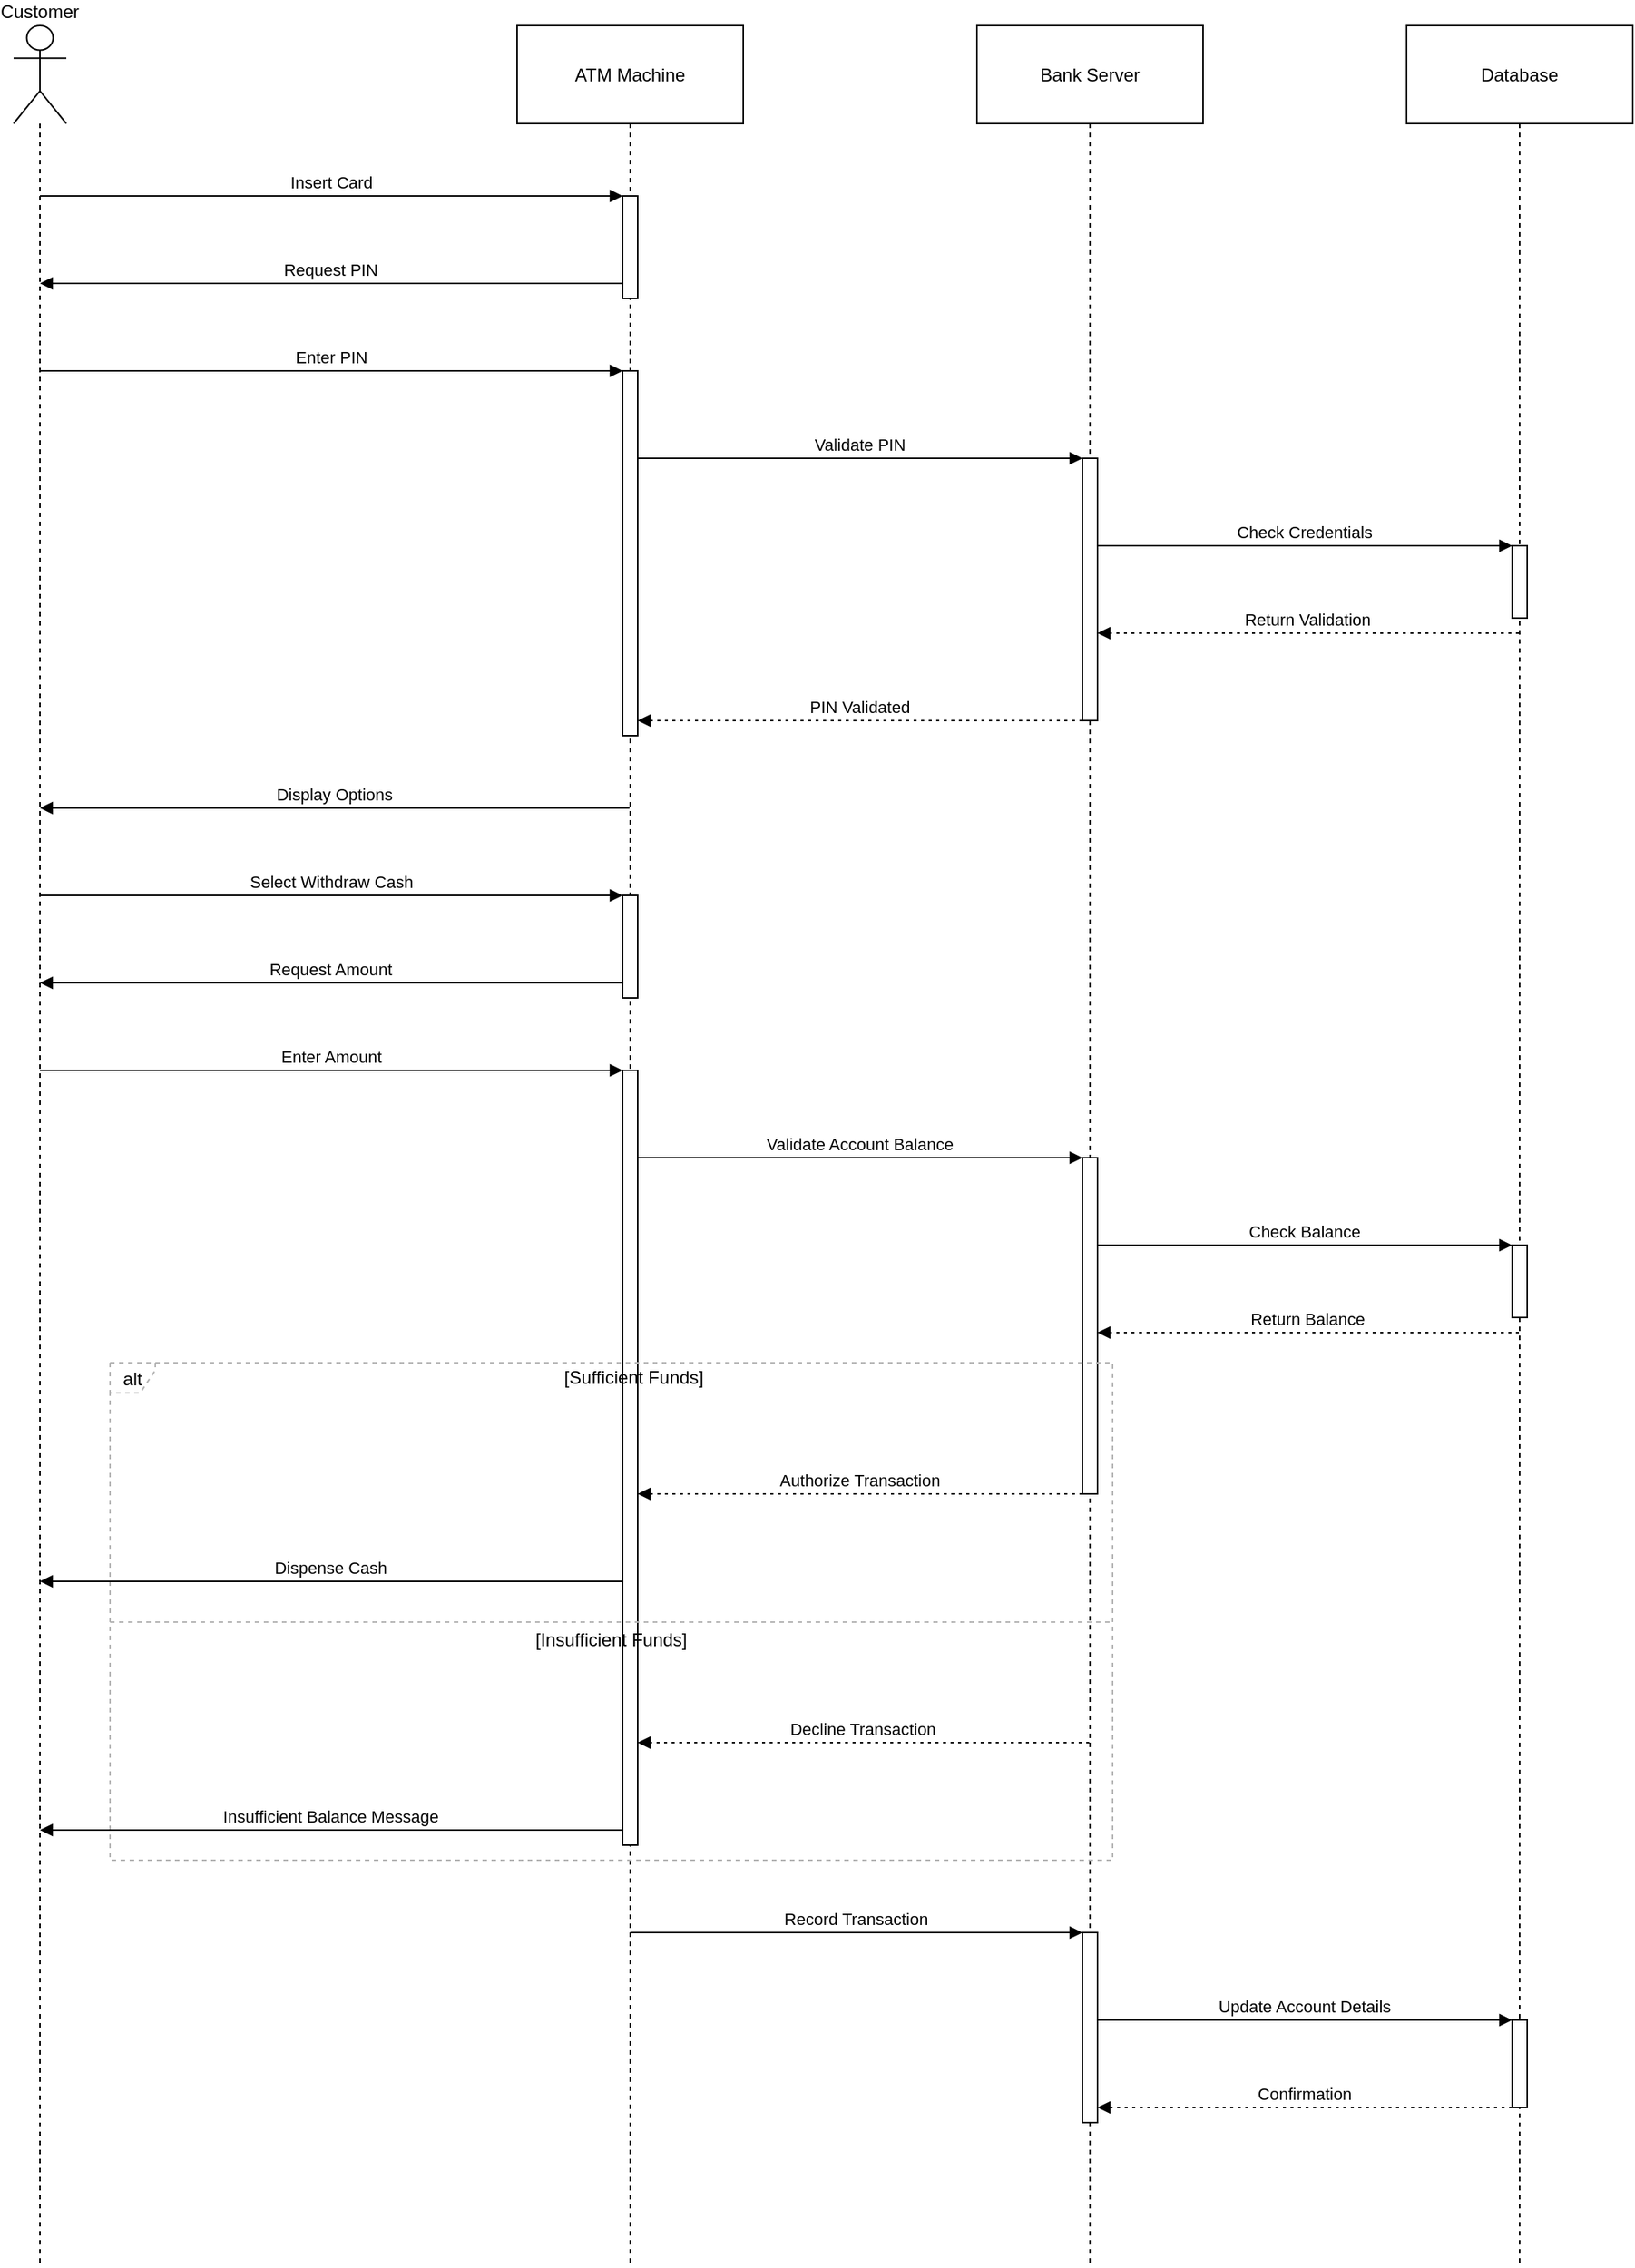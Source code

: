 <mxfile version="25.0.3">
  <diagram name="Page-1" id="3ZSRl6ZBNIHc8hk3Be3y">
    <mxGraphModel dx="1867" dy="790" grid="1" gridSize="10" guides="1" tooltips="1" connect="1" arrows="1" fold="1" page="1" pageScale="1" pageWidth="827" pageHeight="1169" math="0" shadow="0">
      <root>
        <mxCell id="0" />
        <mxCell id="1" parent="0" />
        <mxCell id="AOWUB5WZIOXTorrCiiHy-1" value="Customer" style="shape=umlLifeline;perimeter=lifelinePerimeter;whiteSpace=wrap;container=1;dropTarget=0;collapsible=0;recursiveResize=0;outlineConnect=0;portConstraint=eastwest;newEdgeStyle={&quot;edgeStyle&quot;:&quot;elbowEdgeStyle&quot;,&quot;elbow&quot;:&quot;vertical&quot;,&quot;curved&quot;:0,&quot;rounded&quot;:0};participant=umlActor;verticalAlign=bottom;labelPosition=center;verticalLabelPosition=top;align=center;size=65;" vertex="1" parent="1">
          <mxGeometry x="20" y="20" width="35" height="1486" as="geometry" />
        </mxCell>
        <mxCell id="AOWUB5WZIOXTorrCiiHy-2" value="ATM Machine" style="shape=umlLifeline;perimeter=lifelinePerimeter;whiteSpace=wrap;container=1;dropTarget=0;collapsible=0;recursiveResize=0;outlineConnect=0;portConstraint=eastwest;newEdgeStyle={&quot;edgeStyle&quot;:&quot;elbowEdgeStyle&quot;,&quot;elbow&quot;:&quot;vertical&quot;,&quot;curved&quot;:0,&quot;rounded&quot;:0};size=65;" vertex="1" parent="1">
          <mxGeometry x="354" y="20" width="150" height="1486" as="geometry" />
        </mxCell>
        <mxCell id="AOWUB5WZIOXTorrCiiHy-3" value="" style="points=[];perimeter=orthogonalPerimeter;outlineConnect=0;targetShapes=umlLifeline;portConstraint=eastwest;newEdgeStyle={&quot;edgeStyle&quot;:&quot;elbowEdgeStyle&quot;,&quot;elbow&quot;:&quot;vertical&quot;,&quot;curved&quot;:0,&quot;rounded&quot;:0}" vertex="1" parent="AOWUB5WZIOXTorrCiiHy-2">
          <mxGeometry x="70" y="113" width="10" height="68" as="geometry" />
        </mxCell>
        <mxCell id="AOWUB5WZIOXTorrCiiHy-4" value="" style="points=[];perimeter=orthogonalPerimeter;outlineConnect=0;targetShapes=umlLifeline;portConstraint=eastwest;newEdgeStyle={&quot;edgeStyle&quot;:&quot;elbowEdgeStyle&quot;,&quot;elbow&quot;:&quot;vertical&quot;,&quot;curved&quot;:0,&quot;rounded&quot;:0}" vertex="1" parent="AOWUB5WZIOXTorrCiiHy-2">
          <mxGeometry x="70" y="229" width="10" height="242" as="geometry" />
        </mxCell>
        <mxCell id="AOWUB5WZIOXTorrCiiHy-5" value="" style="points=[];perimeter=orthogonalPerimeter;outlineConnect=0;targetShapes=umlLifeline;portConstraint=eastwest;newEdgeStyle={&quot;edgeStyle&quot;:&quot;elbowEdgeStyle&quot;,&quot;elbow&quot;:&quot;vertical&quot;,&quot;curved&quot;:0,&quot;rounded&quot;:0}" vertex="1" parent="AOWUB5WZIOXTorrCiiHy-2">
          <mxGeometry x="70" y="519" width="10" as="geometry" />
        </mxCell>
        <mxCell id="AOWUB5WZIOXTorrCiiHy-6" value="" style="points=[];perimeter=orthogonalPerimeter;outlineConnect=0;targetShapes=umlLifeline;portConstraint=eastwest;newEdgeStyle={&quot;edgeStyle&quot;:&quot;elbowEdgeStyle&quot;,&quot;elbow&quot;:&quot;vertical&quot;,&quot;curved&quot;:0,&quot;rounded&quot;:0}" vertex="1" parent="AOWUB5WZIOXTorrCiiHy-2">
          <mxGeometry x="70" y="577" width="10" height="68" as="geometry" />
        </mxCell>
        <mxCell id="AOWUB5WZIOXTorrCiiHy-7" value="" style="points=[];perimeter=orthogonalPerimeter;outlineConnect=0;targetShapes=umlLifeline;portConstraint=eastwest;newEdgeStyle={&quot;edgeStyle&quot;:&quot;elbowEdgeStyle&quot;,&quot;elbow&quot;:&quot;vertical&quot;,&quot;curved&quot;:0,&quot;rounded&quot;:0}" vertex="1" parent="AOWUB5WZIOXTorrCiiHy-2">
          <mxGeometry x="70" y="693" width="10" height="514" as="geometry" />
        </mxCell>
        <mxCell id="AOWUB5WZIOXTorrCiiHy-8" value="" style="points=[];perimeter=orthogonalPerimeter;outlineConnect=0;targetShapes=umlLifeline;portConstraint=eastwest;newEdgeStyle={&quot;edgeStyle&quot;:&quot;elbowEdgeStyle&quot;,&quot;elbow&quot;:&quot;vertical&quot;,&quot;curved&quot;:0,&quot;rounded&quot;:0}" vertex="1" parent="AOWUB5WZIOXTorrCiiHy-2">
          <mxGeometry x="75" y="1032" width="10" as="geometry" />
        </mxCell>
        <mxCell id="AOWUB5WZIOXTorrCiiHy-9" value="Bank Server" style="shape=umlLifeline;perimeter=lifelinePerimeter;whiteSpace=wrap;container=1;dropTarget=0;collapsible=0;recursiveResize=0;outlineConnect=0;portConstraint=eastwest;newEdgeStyle={&quot;edgeStyle&quot;:&quot;elbowEdgeStyle&quot;,&quot;elbow&quot;:&quot;vertical&quot;,&quot;curved&quot;:0,&quot;rounded&quot;:0};size=65;" vertex="1" parent="1">
          <mxGeometry x="659" y="20" width="150" height="1486" as="geometry" />
        </mxCell>
        <mxCell id="AOWUB5WZIOXTorrCiiHy-10" value="" style="points=[];perimeter=orthogonalPerimeter;outlineConnect=0;targetShapes=umlLifeline;portConstraint=eastwest;newEdgeStyle={&quot;edgeStyle&quot;:&quot;elbowEdgeStyle&quot;,&quot;elbow&quot;:&quot;vertical&quot;,&quot;curved&quot;:0,&quot;rounded&quot;:0}" vertex="1" parent="AOWUB5WZIOXTorrCiiHy-9">
          <mxGeometry x="70" y="287" width="10" height="174" as="geometry" />
        </mxCell>
        <mxCell id="AOWUB5WZIOXTorrCiiHy-11" value="" style="points=[];perimeter=orthogonalPerimeter;outlineConnect=0;targetShapes=umlLifeline;portConstraint=eastwest;newEdgeStyle={&quot;edgeStyle&quot;:&quot;elbowEdgeStyle&quot;,&quot;elbow&quot;:&quot;vertical&quot;,&quot;curved&quot;:0,&quot;rounded&quot;:0}" vertex="1" parent="AOWUB5WZIOXTorrCiiHy-9">
          <mxGeometry x="70" y="751" width="10" height="223" as="geometry" />
        </mxCell>
        <mxCell id="AOWUB5WZIOXTorrCiiHy-12" value="" style="points=[];perimeter=orthogonalPerimeter;outlineConnect=0;targetShapes=umlLifeline;portConstraint=eastwest;newEdgeStyle={&quot;edgeStyle&quot;:&quot;elbowEdgeStyle&quot;,&quot;elbow&quot;:&quot;vertical&quot;,&quot;curved&quot;:0,&quot;rounded&quot;:0}" vertex="1" parent="AOWUB5WZIOXTorrCiiHy-9">
          <mxGeometry x="70" y="1265" width="10" height="126" as="geometry" />
        </mxCell>
        <mxCell id="AOWUB5WZIOXTorrCiiHy-13" value="Database" style="shape=umlLifeline;perimeter=lifelinePerimeter;whiteSpace=wrap;container=1;dropTarget=0;collapsible=0;recursiveResize=0;outlineConnect=0;portConstraint=eastwest;newEdgeStyle={&quot;edgeStyle&quot;:&quot;elbowEdgeStyle&quot;,&quot;elbow&quot;:&quot;vertical&quot;,&quot;curved&quot;:0,&quot;rounded&quot;:0};size=65;" vertex="1" parent="1">
          <mxGeometry x="944" y="20" width="150" height="1486" as="geometry" />
        </mxCell>
        <mxCell id="AOWUB5WZIOXTorrCiiHy-14" value="" style="points=[];perimeter=orthogonalPerimeter;outlineConnect=0;targetShapes=umlLifeline;portConstraint=eastwest;newEdgeStyle={&quot;edgeStyle&quot;:&quot;elbowEdgeStyle&quot;,&quot;elbow&quot;:&quot;vertical&quot;,&quot;curved&quot;:0,&quot;rounded&quot;:0}" vertex="1" parent="AOWUB5WZIOXTorrCiiHy-13">
          <mxGeometry x="70" y="345" width="10" height="48" as="geometry" />
        </mxCell>
        <mxCell id="AOWUB5WZIOXTorrCiiHy-15" value="" style="points=[];perimeter=orthogonalPerimeter;outlineConnect=0;targetShapes=umlLifeline;portConstraint=eastwest;newEdgeStyle={&quot;edgeStyle&quot;:&quot;elbowEdgeStyle&quot;,&quot;elbow&quot;:&quot;vertical&quot;,&quot;curved&quot;:0,&quot;rounded&quot;:0}" vertex="1" parent="AOWUB5WZIOXTorrCiiHy-13">
          <mxGeometry x="70" y="809" width="10" height="48" as="geometry" />
        </mxCell>
        <mxCell id="AOWUB5WZIOXTorrCiiHy-16" value="" style="points=[];perimeter=orthogonalPerimeter;outlineConnect=0;targetShapes=umlLifeline;portConstraint=eastwest;newEdgeStyle={&quot;edgeStyle&quot;:&quot;elbowEdgeStyle&quot;,&quot;elbow&quot;:&quot;vertical&quot;,&quot;curved&quot;:0,&quot;rounded&quot;:0}" vertex="1" parent="AOWUB5WZIOXTorrCiiHy-13">
          <mxGeometry x="70" y="1323" width="10" height="58" as="geometry" />
        </mxCell>
        <mxCell id="AOWUB5WZIOXTorrCiiHy-17" value="alt" style="shape=umlFrame;dashed=1;pointerEvents=0;dropTarget=0;strokeColor=#B3B3B3;height=20;width=30" vertex="1" parent="1">
          <mxGeometry x="84" y="907" width="665" height="330" as="geometry" />
        </mxCell>
        <mxCell id="AOWUB5WZIOXTorrCiiHy-18" value="[Sufficient Funds]" style="text;strokeColor=none;fillColor=none;align=center;verticalAlign=middle;whiteSpace=wrap;" vertex="1" parent="AOWUB5WZIOXTorrCiiHy-17">
          <mxGeometry x="30" width="635" height="20" as="geometry" />
        </mxCell>
        <mxCell id="AOWUB5WZIOXTorrCiiHy-19" value="[Insufficient Funds]" style="shape=line;dashed=1;whiteSpace=wrap;verticalAlign=top;labelPosition=center;verticalLabelPosition=middle;align=center;strokeColor=#B3B3B3;" vertex="1" parent="AOWUB5WZIOXTorrCiiHy-17">
          <mxGeometry y="170" width="665" height="4" as="geometry" />
        </mxCell>
        <mxCell id="AOWUB5WZIOXTorrCiiHy-20" value="Insert Card" style="verticalAlign=bottom;edgeStyle=elbowEdgeStyle;elbow=vertical;curved=0;rounded=0;endArrow=block;" edge="1" parent="1" source="AOWUB5WZIOXTorrCiiHy-1" target="AOWUB5WZIOXTorrCiiHy-3">
          <mxGeometry relative="1" as="geometry">
            <Array as="points">
              <mxPoint x="271" y="133" />
            </Array>
          </mxGeometry>
        </mxCell>
        <mxCell id="AOWUB5WZIOXTorrCiiHy-21" value="Request PIN" style="verticalAlign=bottom;edgeStyle=elbowEdgeStyle;elbow=vertical;curved=0;rounded=0;endArrow=block;" edge="1" parent="1" source="AOWUB5WZIOXTorrCiiHy-3" target="AOWUB5WZIOXTorrCiiHy-1">
          <mxGeometry relative="1" as="geometry">
            <Array as="points">
              <mxPoint x="272" y="191" />
            </Array>
          </mxGeometry>
        </mxCell>
        <mxCell id="AOWUB5WZIOXTorrCiiHy-22" value="Enter PIN" style="verticalAlign=bottom;edgeStyle=elbowEdgeStyle;elbow=vertical;curved=0;rounded=0;endArrow=block;" edge="1" parent="1" source="AOWUB5WZIOXTorrCiiHy-1" target="AOWUB5WZIOXTorrCiiHy-4">
          <mxGeometry relative="1" as="geometry">
            <Array as="points">
              <mxPoint x="271" y="249" />
            </Array>
          </mxGeometry>
        </mxCell>
        <mxCell id="AOWUB5WZIOXTorrCiiHy-23" value="Validate PIN" style="verticalAlign=bottom;edgeStyle=elbowEdgeStyle;elbow=vertical;curved=0;rounded=0;endArrow=block;" edge="1" parent="1" source="AOWUB5WZIOXTorrCiiHy-4" target="AOWUB5WZIOXTorrCiiHy-10">
          <mxGeometry relative="1" as="geometry">
            <Array as="points">
              <mxPoint x="592" y="307" />
            </Array>
          </mxGeometry>
        </mxCell>
        <mxCell id="AOWUB5WZIOXTorrCiiHy-24" value="Check Credentials" style="verticalAlign=bottom;edgeStyle=elbowEdgeStyle;elbow=vertical;curved=0;rounded=0;endArrow=block;" edge="1" parent="1" source="AOWUB5WZIOXTorrCiiHy-10" target="AOWUB5WZIOXTorrCiiHy-14">
          <mxGeometry relative="1" as="geometry">
            <Array as="points">
              <mxPoint x="887" y="365" />
            </Array>
          </mxGeometry>
        </mxCell>
        <mxCell id="AOWUB5WZIOXTorrCiiHy-25" value="Return Validation" style="verticalAlign=bottom;edgeStyle=elbowEdgeStyle;elbow=vertical;curved=0;rounded=0;dashed=1;dashPattern=2 3;endArrow=block;" edge="1" parent="1" source="AOWUB5WZIOXTorrCiiHy-13" target="AOWUB5WZIOXTorrCiiHy-10">
          <mxGeometry relative="1" as="geometry">
            <Array as="points">
              <mxPoint x="888" y="423" />
            </Array>
          </mxGeometry>
        </mxCell>
        <mxCell id="AOWUB5WZIOXTorrCiiHy-26" value="PIN Validated" style="verticalAlign=bottom;edgeStyle=elbowEdgeStyle;elbow=vertical;curved=0;rounded=0;dashed=1;dashPattern=2 3;endArrow=block;" edge="1" parent="1" source="AOWUB5WZIOXTorrCiiHy-10" target="AOWUB5WZIOXTorrCiiHy-4">
          <mxGeometry relative="1" as="geometry">
            <Array as="points">
              <mxPoint x="593" y="481" />
            </Array>
          </mxGeometry>
        </mxCell>
        <mxCell id="AOWUB5WZIOXTorrCiiHy-27" value="Display Options" style="verticalAlign=bottom;edgeStyle=elbowEdgeStyle;elbow=vertical;curved=0;rounded=0;endArrow=block;" edge="1" parent="1" source="AOWUB5WZIOXTorrCiiHy-2" target="AOWUB5WZIOXTorrCiiHy-1">
          <mxGeometry relative="1" as="geometry">
            <Array as="points">
              <mxPoint x="274" y="539" />
            </Array>
          </mxGeometry>
        </mxCell>
        <mxCell id="AOWUB5WZIOXTorrCiiHy-28" value="Select Withdraw Cash" style="verticalAlign=bottom;edgeStyle=elbowEdgeStyle;elbow=vertical;curved=0;rounded=0;endArrow=block;" edge="1" parent="1" source="AOWUB5WZIOXTorrCiiHy-1" target="AOWUB5WZIOXTorrCiiHy-6">
          <mxGeometry relative="1" as="geometry">
            <Array as="points">
              <mxPoint x="271" y="597" />
            </Array>
          </mxGeometry>
        </mxCell>
        <mxCell id="AOWUB5WZIOXTorrCiiHy-29" value="Request Amount" style="verticalAlign=bottom;edgeStyle=elbowEdgeStyle;elbow=vertical;curved=0;rounded=0;endArrow=block;" edge="1" parent="1" source="AOWUB5WZIOXTorrCiiHy-6" target="AOWUB5WZIOXTorrCiiHy-1">
          <mxGeometry relative="1" as="geometry">
            <Array as="points">
              <mxPoint x="272" y="655" />
            </Array>
          </mxGeometry>
        </mxCell>
        <mxCell id="AOWUB5WZIOXTorrCiiHy-30" value="Enter Amount" style="verticalAlign=bottom;edgeStyle=elbowEdgeStyle;elbow=vertical;curved=0;rounded=0;endArrow=block;" edge="1" parent="1" source="AOWUB5WZIOXTorrCiiHy-1" target="AOWUB5WZIOXTorrCiiHy-7">
          <mxGeometry relative="1" as="geometry">
            <Array as="points">
              <mxPoint x="271" y="713" />
            </Array>
          </mxGeometry>
        </mxCell>
        <mxCell id="AOWUB5WZIOXTorrCiiHy-31" value="Validate Account Balance" style="verticalAlign=bottom;edgeStyle=elbowEdgeStyle;elbow=vertical;curved=0;rounded=0;endArrow=block;" edge="1" parent="1" source="AOWUB5WZIOXTorrCiiHy-7" target="AOWUB5WZIOXTorrCiiHy-11">
          <mxGeometry relative="1" as="geometry">
            <Array as="points">
              <mxPoint x="592" y="771" />
            </Array>
          </mxGeometry>
        </mxCell>
        <mxCell id="AOWUB5WZIOXTorrCiiHy-32" value="Check Balance" style="verticalAlign=bottom;edgeStyle=elbowEdgeStyle;elbow=vertical;curved=0;rounded=0;endArrow=block;" edge="1" parent="1" source="AOWUB5WZIOXTorrCiiHy-11" target="AOWUB5WZIOXTorrCiiHy-15">
          <mxGeometry relative="1" as="geometry">
            <Array as="points">
              <mxPoint x="887" y="829" />
            </Array>
          </mxGeometry>
        </mxCell>
        <mxCell id="AOWUB5WZIOXTorrCiiHy-33" value="Return Balance" style="verticalAlign=bottom;edgeStyle=elbowEdgeStyle;elbow=vertical;curved=0;rounded=0;dashed=1;dashPattern=2 3;endArrow=block;" edge="1" parent="1" source="AOWUB5WZIOXTorrCiiHy-13" target="AOWUB5WZIOXTorrCiiHy-11">
          <mxGeometry relative="1" as="geometry">
            <Array as="points">
              <mxPoint x="888" y="887" />
            </Array>
          </mxGeometry>
        </mxCell>
        <mxCell id="AOWUB5WZIOXTorrCiiHy-34" value="Authorize Transaction" style="verticalAlign=bottom;edgeStyle=elbowEdgeStyle;elbow=vertical;curved=0;rounded=0;dashed=1;dashPattern=2 3;endArrow=block;" edge="1" parent="1" source="AOWUB5WZIOXTorrCiiHy-11" target="AOWUB5WZIOXTorrCiiHy-7">
          <mxGeometry relative="1" as="geometry">
            <Array as="points">
              <mxPoint x="593" y="994" />
            </Array>
          </mxGeometry>
        </mxCell>
        <mxCell id="AOWUB5WZIOXTorrCiiHy-35" value="Dispense Cash" style="verticalAlign=bottom;edgeStyle=elbowEdgeStyle;elbow=vertical;curved=0;rounded=0;endArrow=block;" edge="1" parent="1" source="AOWUB5WZIOXTorrCiiHy-7" target="AOWUB5WZIOXTorrCiiHy-1">
          <mxGeometry relative="1" as="geometry">
            <Array as="points">
              <mxPoint x="272" y="1052" />
            </Array>
          </mxGeometry>
        </mxCell>
        <mxCell id="AOWUB5WZIOXTorrCiiHy-36" value="Decline Transaction" style="verticalAlign=bottom;edgeStyle=elbowEdgeStyle;elbow=vertical;curved=0;rounded=0;dashed=1;dashPattern=2 3;endArrow=block;" edge="1" parent="1" source="AOWUB5WZIOXTorrCiiHy-9" target="AOWUB5WZIOXTorrCiiHy-7">
          <mxGeometry relative="1" as="geometry">
            <Array as="points">
              <mxPoint x="595" y="1159" />
            </Array>
          </mxGeometry>
        </mxCell>
        <mxCell id="AOWUB5WZIOXTorrCiiHy-37" value="Insufficient Balance Message" style="verticalAlign=bottom;edgeStyle=elbowEdgeStyle;elbow=vertical;curved=0;rounded=0;endArrow=block;" edge="1" parent="1" source="AOWUB5WZIOXTorrCiiHy-7" target="AOWUB5WZIOXTorrCiiHy-1">
          <mxGeometry relative="1" as="geometry">
            <Array as="points">
              <mxPoint x="272" y="1217" />
            </Array>
          </mxGeometry>
        </mxCell>
        <mxCell id="AOWUB5WZIOXTorrCiiHy-38" value="Record Transaction" style="verticalAlign=bottom;edgeStyle=elbowEdgeStyle;elbow=vertical;curved=0;rounded=0;endArrow=block;" edge="1" parent="1" source="AOWUB5WZIOXTorrCiiHy-2" target="AOWUB5WZIOXTorrCiiHy-12">
          <mxGeometry relative="1" as="geometry">
            <Array as="points">
              <mxPoint x="590" y="1285" />
            </Array>
          </mxGeometry>
        </mxCell>
        <mxCell id="AOWUB5WZIOXTorrCiiHy-39" value="Update Account Details" style="verticalAlign=bottom;edgeStyle=elbowEdgeStyle;elbow=vertical;curved=0;rounded=0;endArrow=block;" edge="1" parent="1" source="AOWUB5WZIOXTorrCiiHy-12" target="AOWUB5WZIOXTorrCiiHy-16">
          <mxGeometry relative="1" as="geometry">
            <Array as="points">
              <mxPoint x="887" y="1343" />
            </Array>
          </mxGeometry>
        </mxCell>
        <mxCell id="AOWUB5WZIOXTorrCiiHy-40" value="Confirmation" style="verticalAlign=bottom;edgeStyle=elbowEdgeStyle;elbow=vertical;curved=0;rounded=0;dashed=1;dashPattern=2 3;endArrow=block;" edge="1" parent="1" source="AOWUB5WZIOXTorrCiiHy-16" target="AOWUB5WZIOXTorrCiiHy-12">
          <mxGeometry relative="1" as="geometry">
            <Array as="points">
              <mxPoint x="888" y="1401" />
            </Array>
          </mxGeometry>
        </mxCell>
      </root>
    </mxGraphModel>
  </diagram>
</mxfile>
